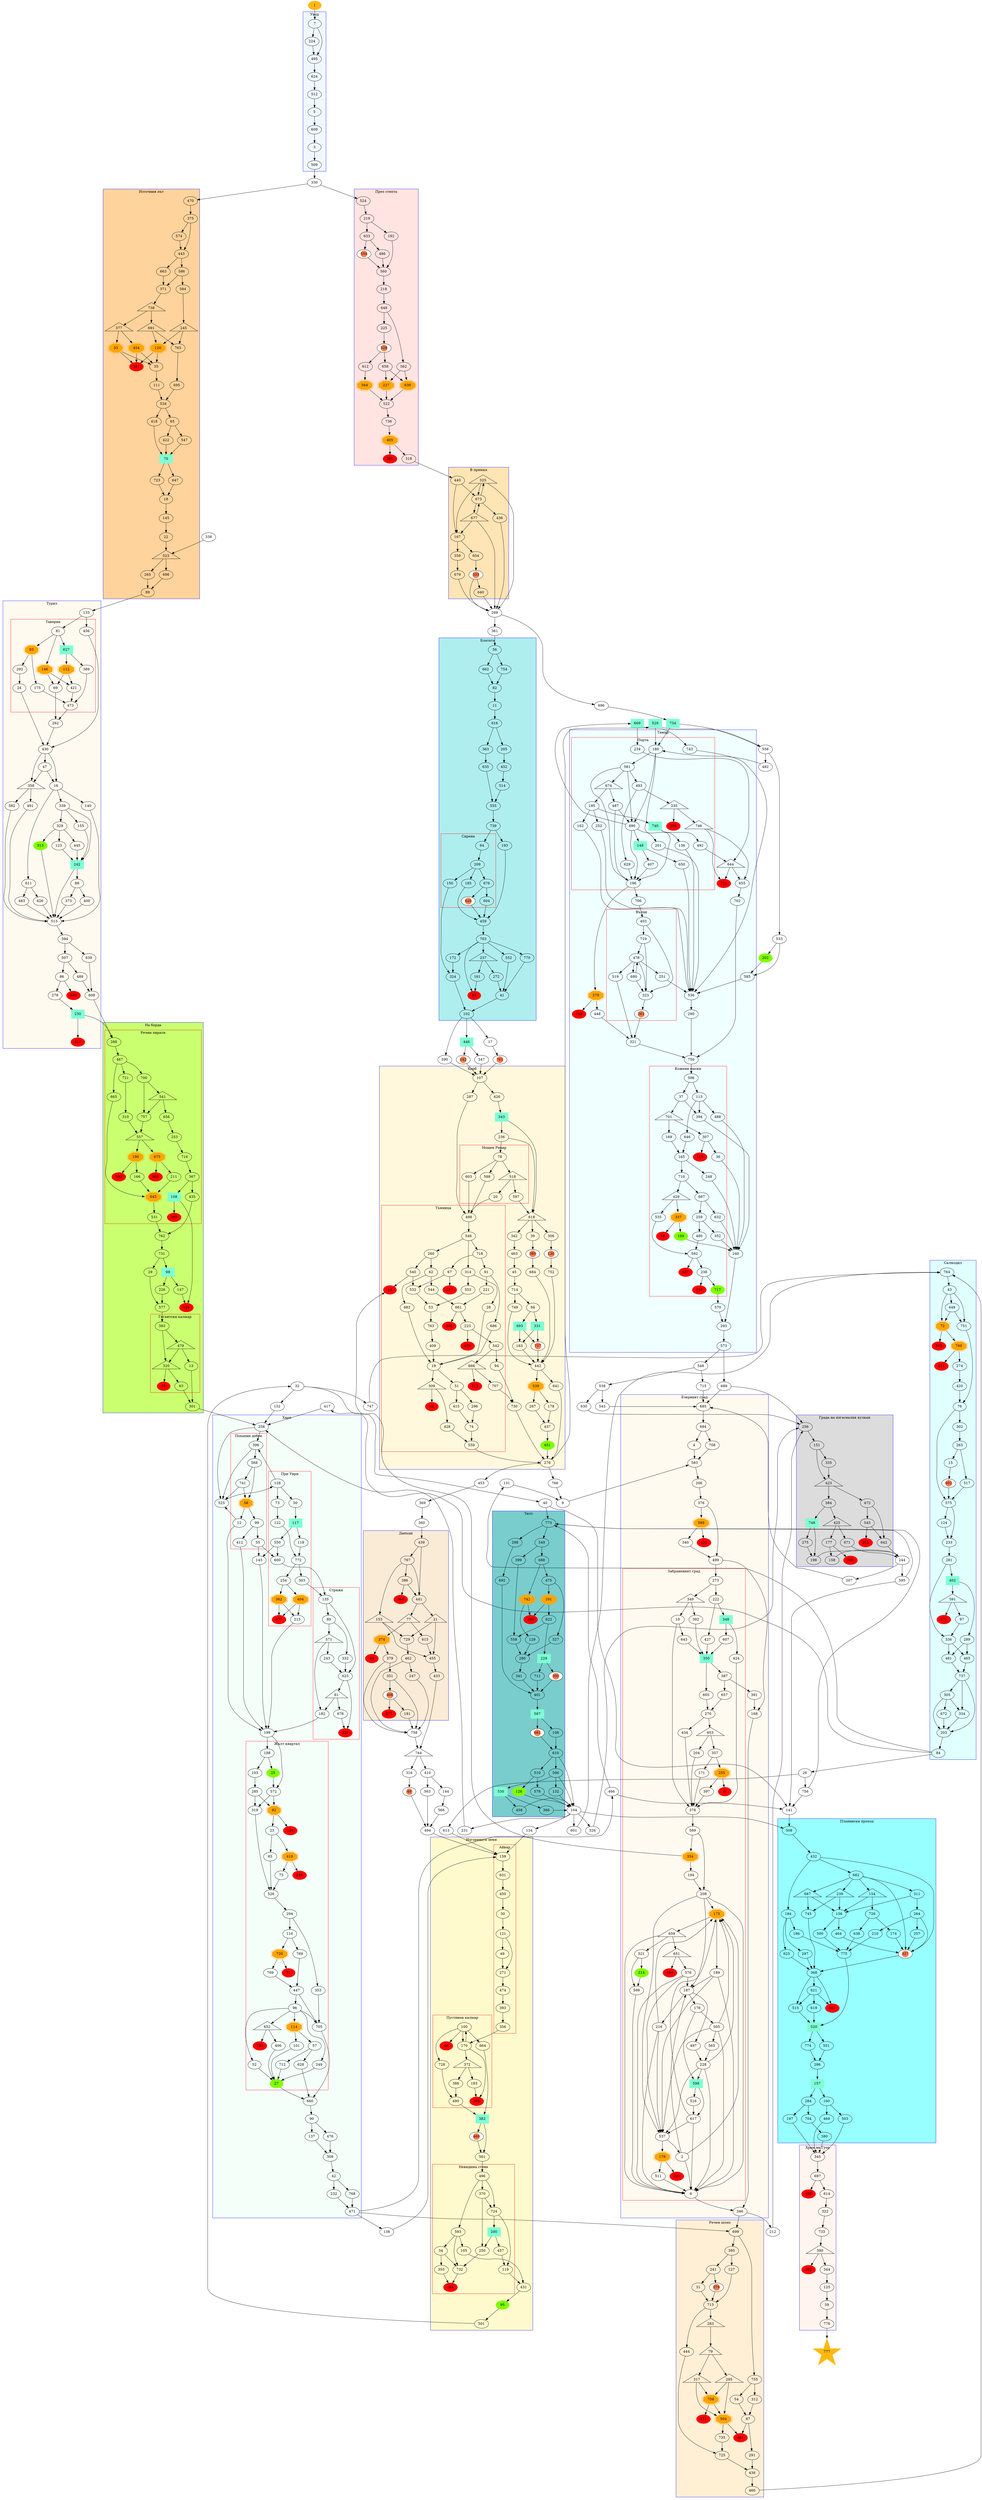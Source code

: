 digraph VarvarskiaBog {
    subgraph deaths {
        node [color=red, style=filled] 
        8, 14, 38, 44, 46, 60, 68, 71, 85, 115, 116, 139, 149, 164, 213, 217, 220
        246, 266, 268, 277, 282, 299, 304, 315, 328, 364, 365, 381, 398, 408, 411
        413, 414, 416, 461, 477, 484, 485, 502, 567, 580, 634, 637, 649, 668, 670
        722, 753, 771
    }
    subgraph battles {
        node [shape=doubleoctagon, color=orange, style=filled]
        33, 58, 72, 92, 93, 112, 114, 120, 146, 173, 179, 190, 191, 227, 255, 279
        337, 354, 362, 374, 404, 405, 419, 454, 504, 539, 564, 589, 636, 645, 675
        720, 742, 759, 760
    }
    subgraph chance {
        node [shape=box, color=aquamarine, style=filled]
        70, 98, 108, 117, 148, 157, 200, 229, 230, 242, 331, 343, 348, 350, 382, 402
        446, 520, 529, 530, 587, 598, 627, 669, 693, 734, 740, 748
    }
    subgraph skillcheck {
        node [shape=triangle]
        21, 77, 79, 153, 154, 235, 237, 239, 245, 283, 295, 309, 317, 320, 325, 349
        358, 372, 377, 390, 423, 425, 429, 479, 518, 523, 541, 557, 571, 591, 618
        644, 651, 652, 653, 659, 666, 674, 677, 687, 691, 701, 738, 744, 746
        61
    }
    subgraph awards {
        node [color=chartreuse, style=filled]
        109, 313, 451, 95, 202, 717, 214, 25, 27, 126
    }
    subgraph bads {
        node [style=radial, fillcolor="coral;0.2:white;0.8"]
        48, 142, 261, 327, 468, 554, 579, 606, 620, 681, 761, 528, 333, 385
        130, 727, 300, 602
    }


    subgraph cluster_hram_guor {
        color = blue
        bgcolor = seashell
        label = "Храм на Гуор"
        345, 697, 614, 408, 322, 733, 390, 282, 344, 125, 59, 776
    }

    subgraph cluster_uvod {
        color = blue
        bgcolor = aliceblue
        label = "Увод"
        7, 224, 495, 624, 512, 5, 609, 3, 509
    }

    subgraph cluster_prez_stepta {
        color = blue
        bgcolor = mistyrose
        label = "През степта"
        524, 219, 633, 192, 554, 486, 560, 218, 648, 225, 528, 612, 658, 562
        564, 636, 227, 522, 736, 405, 580, 318
    }

    subgraph cluster_v_primka {
        color = blue
        bgcolor = moccasin
        label = "В примка"
        440, 673, 677, 325, 436, 167, 359, 654, 333, 654, 359, 333, 679, 640
    }

    subgraph cluster_blatata {
        color = blue
        bgcolor = paleturquoise
        label = "Блатата"
        56, 662, 754, 82, 11, 616, 363, 205, 635, 452, 514, 555, 459, 703
        552, 770, 237, 172, 85, 272, 161, 41, 324, 102, 739, 193

        subgraph cluster_sirena {
            color = red
            label = "Сирена"
            64, 209, 676, 185, 150, 620, 604
        }
    }

    subgraph cluster_iztochnia_pat {
        color = blue
        bgcolor = burlywood1
        label = "Източния път"
        470, 375, 574, 443, 663, 586, 371, 738, 584, 377, 691, 245, 33
        454, 120, 765, 35, 381, 695, 111, 534, 418, 65, 422, 547, 70
        723, 647, 18, 145, 22, 523, 265, 698, 89
    }

    subgraph cluster_turil {
        color = blue
        bgcolor = floralwhite
        label = "Турил"
        133, 262, 430, 47, 16, 358, 339, 329, 155, 123, 445, 313, 140, 491
        242, 88, 400, 373, 611, 483, 626, 582, 513, 594, 489, 639, 507, 86
        608, 278, 649, 230, 413

        subgraph cluster_taverna {
            color = red
            label = "Таверна"
            81, 456, 627, 389, 112, 146, 93, 69, 421, 175, 292, 473, 24
        }
    }

    subgraph cluster_korb {
        color = blue
        bgcolor = cornsilk
        label = "Корб"
        107, 287, 426, 343, 236, 730, 276, 618, 342, 39, 306, 463, 385, 130
        45, 684, 752, 714, 749, 66, 331, 693, 163, 727, 442, 539, 641, 267
        178, 437, 451

        subgraph cluster_noshten_ricar {
            color = red
            label = "Нощен Рицар"
            78, 588, 603, 518, 20, 597
        }

        subgraph cluster_tamnica {
            color = red
            label = "Тъмница"
            498, 546, 260, 718, 314, 62, 540, 14, 532, 67, 91, 28, 553
            683, 686, 544, 217, 221, 661, 304, 223, 670, 542, 666, 94
            213, 707, 53, 763, 409, 19, 51, 309, 415, 296, 428, 60
            74, 559
        }
    }

    subgraph cluster_danaci {
        color = blue
        bgcolor = antiquewhite
        label = "Данъци"
        439, 767, 386, 441, 364, 77, 153, 21, 615, 374, 729, 455, 379, 44
        433, 351, 462, 606, 247, 181, 277
    }

    subgraph cluster_izgorenata_zemya {
        color = blue
        bgcolor = lemonchiffon
        label = "Изгорената земя"
        382, 468, 561, 431, 95, 501
        
        subgraph cluster_aivar {
            color = red
            label = "Айвар"
            159, 631, 450, 30, 121, 49, 271, 474, 393, 356
        }

        subgraph cluster_pustinen_kalmar {
            color = red
            label = "Пустинен калмар"
            170, 100, 372, 664, 728, 46, 388, 183, 490, 268
        }

        subgraph cluster_nevidima_stena {
            color = red
            label = "Невидима стена"
            496, 370, 724, 200, 593, 34, 105, 250, 457, 355
            732, 119, 164
        }
    }

    subgraph cluster_tamir {
        color = blue
        bgcolor = azure
        label = "Тамир"
        706, 279, 149, 448, 536, 644, 722, 655, 702, 290, 585, 321
        750, 570, 293, 573, 240
        
        subgraph cluster_porta {
            color = red
            label = "Порта"
            180, 581, 674, 487, 690, 493, 201, 148, 650, 407, 629, 235
            746, 398, 196, 195, 740, 162, 252, 492, 136, 234, 743
        }

        subgraph cluster_vulci {
            color = red
            label = "Вълци"
            403, 719, 478, 251, 680, 519, 323, 261
        }

        subgraph cluster_kozheni_maski {
            color = red
            label = "Кожени маски"
            596, 37, 113, 701, 488, 646, 394, 169, 307, 115, 165, 36
            710, 248, 429, 667, 337, 535, 632, 259, 68, 109, 352, 480
            592, 637, 238, 116, 717
        }
    }

    subgraph cluster_ezernia_grad {
        color = blue
        bgcolor = floralwhite
        label = "Езерният град"
        685, 4, 708, 583, 206, 376, 589, 340, 416, 499, 168, 346, 694
        387, 391

        subgraph cluster_zabranenia_grad {
            color = red
            label = "Забраненият град"
            273, 222, 349, 427, 348, 392, 10, 607, 643, 424, 350, 387, 605
            657, 270, 434, 653, 357, 204, 255, 171, 8, 397, 378, 569, 194
            208, 354, 173, 187, 6, 659, 189, 651, 521, 484, 214, 599, 576
            216, 537, 2, 179, 220, 511, 176, 505, 565, 497, 228, 598, 516
            617
        }
    }

    subgraph cluster_na_borda {
        color = blue
        bgcolor = darkolivegreen1
        label = "На борда"
        731, 762, 29, 98, 226, 577, 634, 147, 577, 301

        subgraph cluster_rechni_pirati {
            color = red
            label = "Речни пирати"
            288, 467, 700, 721, 665, 541, 310, 757, 656, 557, 253, 675, 190
            716, 211, 502, 166, 645, 367, 435, 108, 485, 531, 668
        }
        subgraph cluster_gigantski_kalmar {
            color = red
            label = "Гигантски калмар"
            383, 479, 13, 320, 63, 38
        }        
    }

    subgraph cluster_harp {
        color = blue
        bgcolor = mintcream
        label = "Харп"
        258, 525, 199, 143, 188, 572, 103, 25, 285, 319, 92
        139, 526, 83, 419, 246, 75, 526, 660, 90, 137, 476
        308, 42, 232, 768, 471

        subgraph cluster_pri_uiri {
            color = red
            label = "При Уири"
            128, 73, 122, 50, 117, 118, 772, 550, 600, 303
            254, 404, 362, 215, 477
        }

        subgraph cluster_pohapni_dobre {
            color = red
            label = "Похапни добре"
            396, 568, 741, 58, 99, 12, 412, 55
        }

        subgraph cluster_strazha {
            color = red
            label = "Стража"
            135, 80, 571, 332, 243, 623, 328, 61, 678, 182
        }

        subgraph cluster_zhult_kvartal {
            color = red
            label = "Жълт квартал"
            188, 25, 103, 572, 285, 23, 419, 83, 75, 318, 526
            246, 92, 139, 319, 294, 110, 353, 769, 720, 71, 709
            447, 96, 652, 114, 52, 249, 705, 753, 406, 101, 57
            712, 628, 27
        }
    }

    subgraph cluster_tilt {
        color = blue
        bgcolor = darkslategray3
        label = "Тилт"
        773, 298, 549, 692, 399, 688, 742, 191, 527, 129
        299, 622, 558, 280, 220, 341, 711, 300, 587, 475
        401, 229, 106, 681, 610, 506, 510, 530, 132, 125
        578, 458, 366, 126
    }

    subgraph cluster_grada_na_izgasnalia_vulkan {
        color = blue
        bgcolor = gainsboro
        label = "Града на изгасналия вулкан"
        256, 151, 335, 423, 384, 472, 425, 748, 545, 671
        177, 275, 642, 315, 158, 266, 198
    }

    subgraph cluster_planinski_prohod {
        color = blue
        bgcolor = darkslategray1
        label = "Планински проход"
        508, 432, 327, 682, 184, 687, 239, 154, 311, 297, 625
        264, 186, 210, 257, 745, 156, 726, 368, 500, 464, 638
        174, 775, 621, 567, 619, 515, 774, 551, 286, 157, 704
        197, 160, 380, 503, 469, 520, 284
    }

    subgraph cluster_salmodil {
        color = blue
        bgcolor = lightcyan
        label = "Салмодил"
        764, 43, 449, 72, 751, 760, 365, 274, 414, 420
        76, 575, 302, 263, 15, 517, 602, 575, 124, 233, 281
        402, 591, 771, 97, 289, 336, 481, 465, 737, 305, 672
        334, 203, 84
    }

    subgraph cluster_rechen_shlep {
        color = blue
        bgcolor = papayawhip
        label = "Речен шлеп"
        699, 395, 755, 127, 241, 579, 31, 713, 283, 444
        79, 755, 295, 317, 54, 312, 759, 87, 504, 411
        291, 461, 735, 725, 438, 460
    }

    1 [color=darkgoldenrod1, style=filled]
    1 -> 7
    2 -> 187, 173, 6
    3 -> 509
    4 -> 583
    5 -> 609
    6 -> 346
    7 -> 224, 495
    8
    9 -> 583
    10 -> 378, 643
    11 -> 616
    12 -> 525, 199
    13 -> 301
    14
    15 -> 602
    16 -> 140, 339, 611
    17 -> 761
    18 -> 145
    19 -> 51, 309
    20 -> 498
    21 -> 729, 455
    22 -> 523
    23 -> 83, 419
    24 -> 430
    25 -> 572
    26 -> 756, 613
    27 -> 660
    28 -> 19
    29 -> 577
    30 -> 121
    31 -> 713
    32 -> 152, 747, 40
    33 -> 35, 381
    34 -> 355, 732
    35 -> 111
    36 -> 240
    37 -> 701, 394
    38
    39 -> 385
    40 -> 773, 141
    41 -> 102
    42 -> 768, 232
    43 -> 751, 449, 72
    44
    45 -> 714
    46 
    47 -> 16, 358
    48 -> 494
    49 -> 271
    50 -> 117
    51 -> 296, 415
    52 -> 27
    53 -> 763
    54 -> 87
    55 -> 143, 600
    56 -> 662, 754
    57 -> 628, 712
    58 -> 99, 12
    59 -> 776
    60
    61 -> 182, 678
    62 -> 683, 544
    63 -> 301
    64 -> 209
    65 -> 422, 547
    66 -> 693, 331
    67 -> 217, 532
    68
    69 -> 262
    70 -> 723, 647
    71
    72 -> 760, 365
    73 -> 122
    74 -> 559
    75 -> 526
    76 -> 575, 302
    77 -> 374, 615
    78 -> 518, 603, 588
    79 -> 295, 317
    80 -> 571, 332
    81 -> 93, 146, 627
    82 -> 11
    83 -> 526
    84 -> 26, 131, 417
    85
    86 -> 649, 278
    87 -> 461, 291
    88 -> 373, 400
    89 -> 133
    90 -> 137, 476
    91 -> 686, 221
    92 -> 23, 139
    93 -> 292, 175
    94 -> 730
    95 -> 501
    96 -> 249, 114, 652, 52, 705
    97 -> 336
    98 -> 147, 226
    99 -> 412, 55
    100 -> 728, 664, 46, 170
    101 -> 27
    102 -> 17, 590, 446
    103 -> 285
    104 -> 231, 601, 134, 326, 508
    105 -> 431
    106 -> 610
    107 -> 426, 287
    108 -> 634, 485
    109 -> 240
    110 -> 769, 720
    111 -> 534
    112 -> 421, 69
    113 -> 646, 488, 394
    114 -> 101, 57
    115
    116
    117 -> 118, 550
    118 -> 772
    119 -> 431
    120 -> 35, 381
    121 -> 271, 49
    122 -> 772
    123 -> 242
    124 -> 233
    125 -> 59
    126 -> 104
    127 -> 713
    128 -> 396, 73, 50
    129 -> 280
    130 -> 752
    131 -> 9
    132 -> 104
    133 -> 81, 456
    134 -> 159
    135 -> 80, 623
    136 -> 536
    137 -> 308
    138 -> 159
    139
    140 -> 513
    141 -> 508
    142 -> 107
    143 -> 199
    144 -> 566
    145 -> 22
    146 -> 421, 69
    147 -> 634
    148 -> 407, 650
    149
    150 -> 324
    151 -> 423, 335
    152 -> 258
    153 -> 729, 455
    154 -> 726, 156
    155 -> 242
    156 -> 464, 500
    157 -> 160, 284
    158 -> 244
    159 -> 631
    160 -> 503, 469
    161 -> 85
    162 -> 536
    163 -> 442
    164
    165 -> 248, 710
    166 -> 645
    167 -> 359, 654
    168 -> 346
    169 -> 165
    170 -> 100, 372, 268
    171 -> 378
    172 -> 324
    173 -> 659, 189
    174 -> 327
    175 -> 473
    176 -> 505, 598
    177 -> 158, 266
    178 -> 437
    179 -> 511, 220
    180 -> 581, 690, 196
    181 -> 758
    182 -> 199
    183 -> 268
    184 -> 625, 297, 186
    185 -> 459
    186 -> 775
    187 -> 216, 497, 176
    188 -> 25, 103
    189 -> 537, 187, 6
    190 -> 166, 502
    191 -> 622, 299
    192 -> 560
    193 -> 459
    194 -> 208
    195 -> 162, 252, 740
    196 -> 706, 279
    197 -> 345
    198 -> 244
    199 -> 188, 572
    200 -> 250, 457
    201 -> 536
    202 -> 585
    203 -> 84
    204 -> 378
    205 -> 452
    206 -> 376
    207 -> 685
    208 -> 537, 187, 173, 6
    209 -> 676, 185, 150
    210 -> 775
    211 -> 645
    212 -> 256
    213
    214 -> 599
    215 -> 199
    216 -> 173, 537, 6
    217
    218 -> 648
    219 -> 192, 633
    220
    221 -> 661
    222 -> 348, 427
    223 -> 542, 670
    224 -> 495
    225 -> 528
    226 -> 577
    227 -> 522
    228 -> 598, 173, 537, 6
    229 -> 300, 711
    230 -> 288, 413
    231 -> 258
    232 -> 471
    233 -> 281
    234 -> 644
    235 -> 746, 398
    236 -> 78, 618
    237 -> 272, 161
    238 -> 717, 116
    239 -> 745, 156
    240 -> 293
    241 -> 31, 579
    242 -> 88, 513
    243 -> 623
    244 -> 207, 595
    245 -> 120, 765
    246
    247 -> 758
    248 -> 240
    249 -> 27
    250 -> 732
    251 -> 536
    252 -> 536
    253 -> 716
    254 -> 362, 404
    255 -> 397, 8
    256 -> 151
    257 -> 327
    258 -> 525, 396
    259 -> 352, 480
    260 -> 62, 540
    261 -> 321
    262 -> 430
    263 -> 517, 15
    264 -> 257, 210, 327
    265 -> 89
    266
    267 -> 437
    268
    269 -> 361, 696
    270 -> 653, 434
    271 -> 474
    272 -> 41
    273 -> 349, 222
    274 -> 420
    275 -> 198
    276 -> 453, 766, 529
    277
    278 -> 230
    279 -> 448, 149
    280 -> 341
    281 -> 336, 402
    282
    283 -> 79
    284 -> 197, 704
    285 -> 92, 319
    286 -> 157
    287 -> 498
    288 -> 467
    289 -> 465, 481
    290 -> 750
    291 -> 438
    292 -> 24
    293 -> 573
    294 -> 110, 353
    295 -> 504, 759
    296 -> 74
    297 -> 368
    298 -> 692
    299
    300 -> 401
    301 -> 258
    302 -> 263
    303 -> 135
    304
    305 -> 672, 334, 203
    306 -> 130
    307 -> 36, 115
    308 -> 42
    309 -> 428, 60
    310 -> 557
    311 -> 156, 264
    312 -> 87
    313 -> 513
    314 -> 28, 553
    315
    316 -> 48
    317 -> 504, 759
    318 -> 440
    319 -> 526
    320 -> 63, 38
    321 -> 750
    322 -> 733
    323 -> 261
    324 -> 102
    325 -> 269, 673, 167
    326 -> 256
    327 -> 368
    328
    329 -> 123, 445, 313
    330 -> 470, 524
    331 -> 163, 727
    332 -> 623
    333 -> 640, 269
    334 -> 203
    335 -> 423
    336 -> 465, 481
    337 -> 109, 68
    338 -> 523
    // no input to 338
    339 -> 242, 329, 155
    340 -> 499
    341 -> 401
    342 -> 463
    343 -> 618, 236
    344 -> 125
    345 -> 697
    346 -> 212, 699
    347 -> 107
    348 -> 424, 607
    349 -> 10, 392
    350 -> 387, 605
    351 -> 606, 758
    352 -> 240
    353 -> 705
    354 -> 194, 14
    355 -> 164
    356 -> 170
    357 -> 255, 171
    358 -> 491, 582
    359 -> 679
    360 -> 439
    361 -> 56
    362 -> 215, 477
    363 -> 635
    364
    365 
    366 -> 104
    367 -> 435, 108
    368 -> 515, 621, 567
    369 -> 360
    370 -> 724, 250
    371 -> 738
    372 -> 183, 388
    373 -> 513
    374 -> 379, 44
    375 -> 574, 443
    376 -> 589, 499
    377 -> 33, 454
    378 -> 569
    379 -> 351, 758
    380 -> 345
    381
    382 -> 468, 561
    383 -> 479, 320
    384 -> 425, 748
    385 -> 684
    386 -> 441, 364
    387 -> 657, 391
    388 -> 490
    389 -> 473
    390 -> 282, 344
    391 -> 168
    392 -> 350
    393 -> 356
    394 -> 240
    395 -> 127, 241
    396 -> 525, 568
    397 -> 378
    398
    399 -> 558
    400 -> 513
    401 -> 587
    402 -> 289, 591
    403 -> 323, 719
    404 -> 215, 477
    405 -> 318, 580
    406 -> 27
    407 -> 196
    408
    409 -> 19
    410 -> 144, 563
    411
    412 -> 199
    413
    414
    415 -> 74
    416
    417 -> 258
    418 -> 70
    419 -> 75, 246
    420 -> 76
    421 -> 473
    422 -> 70
    423 -> 472, 384
    424 -> 378
    425 -> 671, 177
    426 -> 343
    427 -> 350
    428 -> 559
    429 -> 535, 337
    430 -> 47, 16, 358
    431 -> 95
    432 -> 327, 682, 184
    433 -> 744
    434 -> 378
    435 -> 762
    436 -> 269
    437 -> 451
    438 -> 460
    439 -> 767, 441
    440 -> 167, 673
    441 -> 21, 77
    442 -> 539, 641
    443 -> 586, 663
    444 -> 725
    445 -> 242
    446 -> 142, 347
    447 -> 96, 705
    448 -> 321
    449 -> 751, 72
    450 -> 30
    451 -> 276
    452 -> 514
    453 -> 369
    454 -> 35, 381
    455 -> 433
    456 -> 430
    457 -> 119
    458 -> 104
    459 -> 703
    460 -> 764
    461
    462 -> 247, 758
    463 -> 45
    464 -> 327
    465 -> 737
    466 -> 773, 141
    467 -> 665, 721, 700
    468 -> 561
    469 -> 345
    470 -> 375
    471 -> 699, 466, 138
    472 -> 642, 545
    473 -> 262
    474 -> 393
    475 -> 191, 527
    476 -> 308
    477
    478 -> 251, 680, 519, 323
    479 -> 13, 320
    480 -> 592
    481 -> 737
    482 -> 180
    483 -> 513
    484
    485
    486 -> 560
    487 -> 690, 196
    488 -> 240
    489 -> 608
    490 -> 382
    491 -> 513
    492 -> 644
    493 -> 629, 235
    494 -> 159
    495 -> 624
    496 -> 370, 724, 593
    497 -> 228
    498 -> 546
    499 -> 273, 168
    500 -> 775
    501 -> 32
    502
    503 -> 345
    504 -> 735, 461
    505 -> 565, 537, 173, 6
    506 -> 530, 132, 104
    507 -> 489, 86
    508 -> 432
    509 -> 330
    510 -> 126, 578
    511 -> 6
    512 -> 5
    513 -> 594
    514 -> 555
    515 -> 520
    516 -> 617
    517 -> 575
    518 -> 597, 20
    519 -> 321
    520 -> 774, 551
    521 -> 599, 214
    522 -> 736
    523 -> 265, 698
    524 -> 219
    525 -> 128
    526 -> 294
    527 -> 280
    528 -> 612, 658
    529 -> 180, 556
    530 -> 458, 366
    531 -> 762
    532 -> 53
    533 -> 202, 585
    534 -> 65, 418
    535 -> 592
    536 -> 290
    537 -> 179, 2
    538 -> 543, 630
    539 -> 178, 267
    540 -> 14, 532
    541 -> 656, 757
    542 -> 94, 666
    543 -> 685
    544 -> 661
    545 -> 642, 315
    546 -> 718, 314, 260
    547 -> 70
    548 -> 715, 538
    549 -> 688, 399
    550 -> 143, 600
    551 -> 286
    552 -> 41
    553 -> 53
    554 -> 560
    555 -> 739
    556 -> 533, 482
    557 -> 675, 190
    558 -> 280
    559 -> 276
    560 -> 218
    561 -> 496
    562 -> 227, 636
    563 -> 494
    564 -> 522
    565 -> 228
    566 -> 494
    567
    568 -> 741, 58
    569 -> 354, 208
    570 -> 293
    571 -> 182, 243
    572 -> 92, 319
    573 -> 689, 548
    574 -> 443
    575 -> 233, 124
    576 -> 537, 187, 6
    577 -> 383
    578 -> 104
    579 -> 713
    580
    581 -> 196, 674, 690, 493
    582 -> 513
    583 -> 206
    584 -> 245
    585 -> 536
    586 -> 371, 584
    587 -> 106, 681
    588 -> 498
    589 -> 340, 416
    590 -> 107
    591 -> 97, 771
    592 -> 637, 238
    593 -> 105, 34, 732
    594 -> 639, 507
    595 -> 773, 141
    596 -> 113, 37
    597 -> 618
    598 -> 516, 617
    599 -> 6
    600 -> 135
    601 -> 764
    602 -> 575
    603 -> 498
    604 -> 459
    605 -> 270
    606 -> 181, 277
    607 -> 350
    608 -> 288
    609 -> 3
    610 -> 506, 510, 104
    611 -> 483, 626
    612 -> 564
    613 -> 159
    614 -> 322
    615 -> 455
    616 -> 205, 363
    617 -> 173, 537, 6
    618 -> 306, 39, 342
    619 -> 520
    620 -> 459
    621 -> 619, 515, 567
    622 -> 229, 558
    623 -> 61, 328
    624 -> 512
    625 -> 368
    626 -> 513
    627 -> 389, 112
    628 -> 660
    629 -> 196
    630 -> 256
    631 -> 450
    632 -> 240
    633 -> 486, 554
    634
    635 -> 555
    636 -> 522
    637
    638 -> 775
    639 -> 608
    640 -> 269
    641 -> 276
    642 -> 244
    643 -> 350
    644 -> 655, 722
    645 -> 531
    646 -> 165
    647 -> 18
    648 -> 562, 225
    649
    650 -> 536
    651 -> 484, 576
    652 -> 406, 753
    653 -> 204, 357
    654 -> 333
    655 -> 702
    656 -> 253
    657 -> 270
    658 -> 227, 636
    659 -> 651, 521, 6
    660 -> 90
    661 -> 304, 223
    662 -> 82
    663 -> 371
    664 -> 382
    665 -> 645
    666 -> 707, 213
    667 -> 632, 259
    668
    669 -> 234, 743
    670
    671 -> 244
    672 -> 203
    673 -> 677, 325, 436
    674 -> 487, 195
    675 -> 211, 668
    676 -> 620, 604
    677 -> 269, 673, 167
    678 -> 328
    679 -> 269
    680 -> 478, 323
    681 -> 610
    682 -> 687, 239, 154, 311, 327
    683 -> 19
    684 -> 442
    685 -> 694
    686 -> 19
    687 -> 745, 156
    688 -> 742, 475
    689 -> 685, 256
    690 -> 201, 148, 669, 196
    691 -> 120, 765
    692 -> 401
    693 -> 163, 727
    694 -> 708, 4
    695 -> 534
    696 -> 734
    697 -> 614, 408
    698 -> 89
    699 -> 395, 755
    700 -> 541, 757
    701 -> 169, 307
    702 -> 750
    703 -> 237, 770, 172, 552, 85
    704 -> 380
    705 -> 660
    706 -> 403
    707 -> 730
    708 -> 583
    709 -> 447
    710 -> 667, 429
    711 -> 401
    712 -> 27
    713 -> 444, 283
    714 -> 749, 66
    715 -> 685
    716 -> 367
    717 -> 570
    718 -> 91, 67
    719 -> 323, 478
    720 -> 709, 71
    721 -> 310
    722
    723 -> 18
    724 -> 119, 200
    725 -> 438
    726 -> 638, 174
    727 -> 442
    728 -> 490
    729 -> 462
    730 -> 276
    731 -> 29, 98
    732 -> 164
    733 -> 390
    734 -> 180, 556
    735 -> 725
    736 -> 405
    737 -> 334, 203, 305
    738 -> 377, 691
    739 -> 64, 193
    740 -> 492, 136
    741 -> 525, 58
    742 -> 129, 299
    743 -> 536
    744 -> 410, 316
    745 -> 368
    746 -> 655, 722
    747 -> 764
    748 -> 275, 198
    749 -> 442
    750 -> 596
    751 -> 76
    752 -> 442
    753
    754 -> 82
    755 -> 312, 54
    756 -> 773, 141
    757 -> 557
    758 -> 744
    759 -> 504, 411
    760 -> 274, 414
    761 -> 107
    762 -> 731
    763 -> 409
    764 -> 43
    765 -> 695
    766 -> 9
    767 -> 441, 153, 386
    768 -> 471
    769 -> 447
    770 -> 41
    771
    772 -> 254, 303
    773 -> 298, 549
    774 -> 286
    775 -> 520
    776 -> 777
    777 [shape=star, color=darkgoldenrod1, style=filled]
}